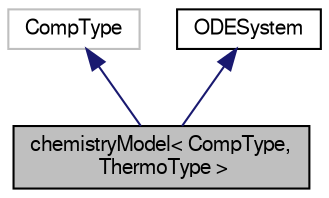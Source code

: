 digraph "chemistryModel&lt; CompType, ThermoType &gt;"
{
  bgcolor="transparent";
  edge [fontname="FreeSans",fontsize="10",labelfontname="FreeSans",labelfontsize="10"];
  node [fontname="FreeSans",fontsize="10",shape=record];
  Node0 [label="chemistryModel\< CompType,\l ThermoType \>",height=0.2,width=0.4,color="black", fillcolor="grey75", style="filled", fontcolor="black"];
  Node1 -> Node0 [dir="back",color="midnightblue",fontsize="10",style="solid",fontname="FreeSans"];
  Node1 [label="CompType",height=0.2,width=0.4,color="grey75"];
  Node2 -> Node0 [dir="back",color="midnightblue",fontsize="10",style="solid",fontname="FreeSans"];
  Node2 [label="ODESystem",height=0.2,width=0.4,color="black",URL="$a25606.html",tooltip="Abstract base class for the systems of ordinary differential equations. "];
}
